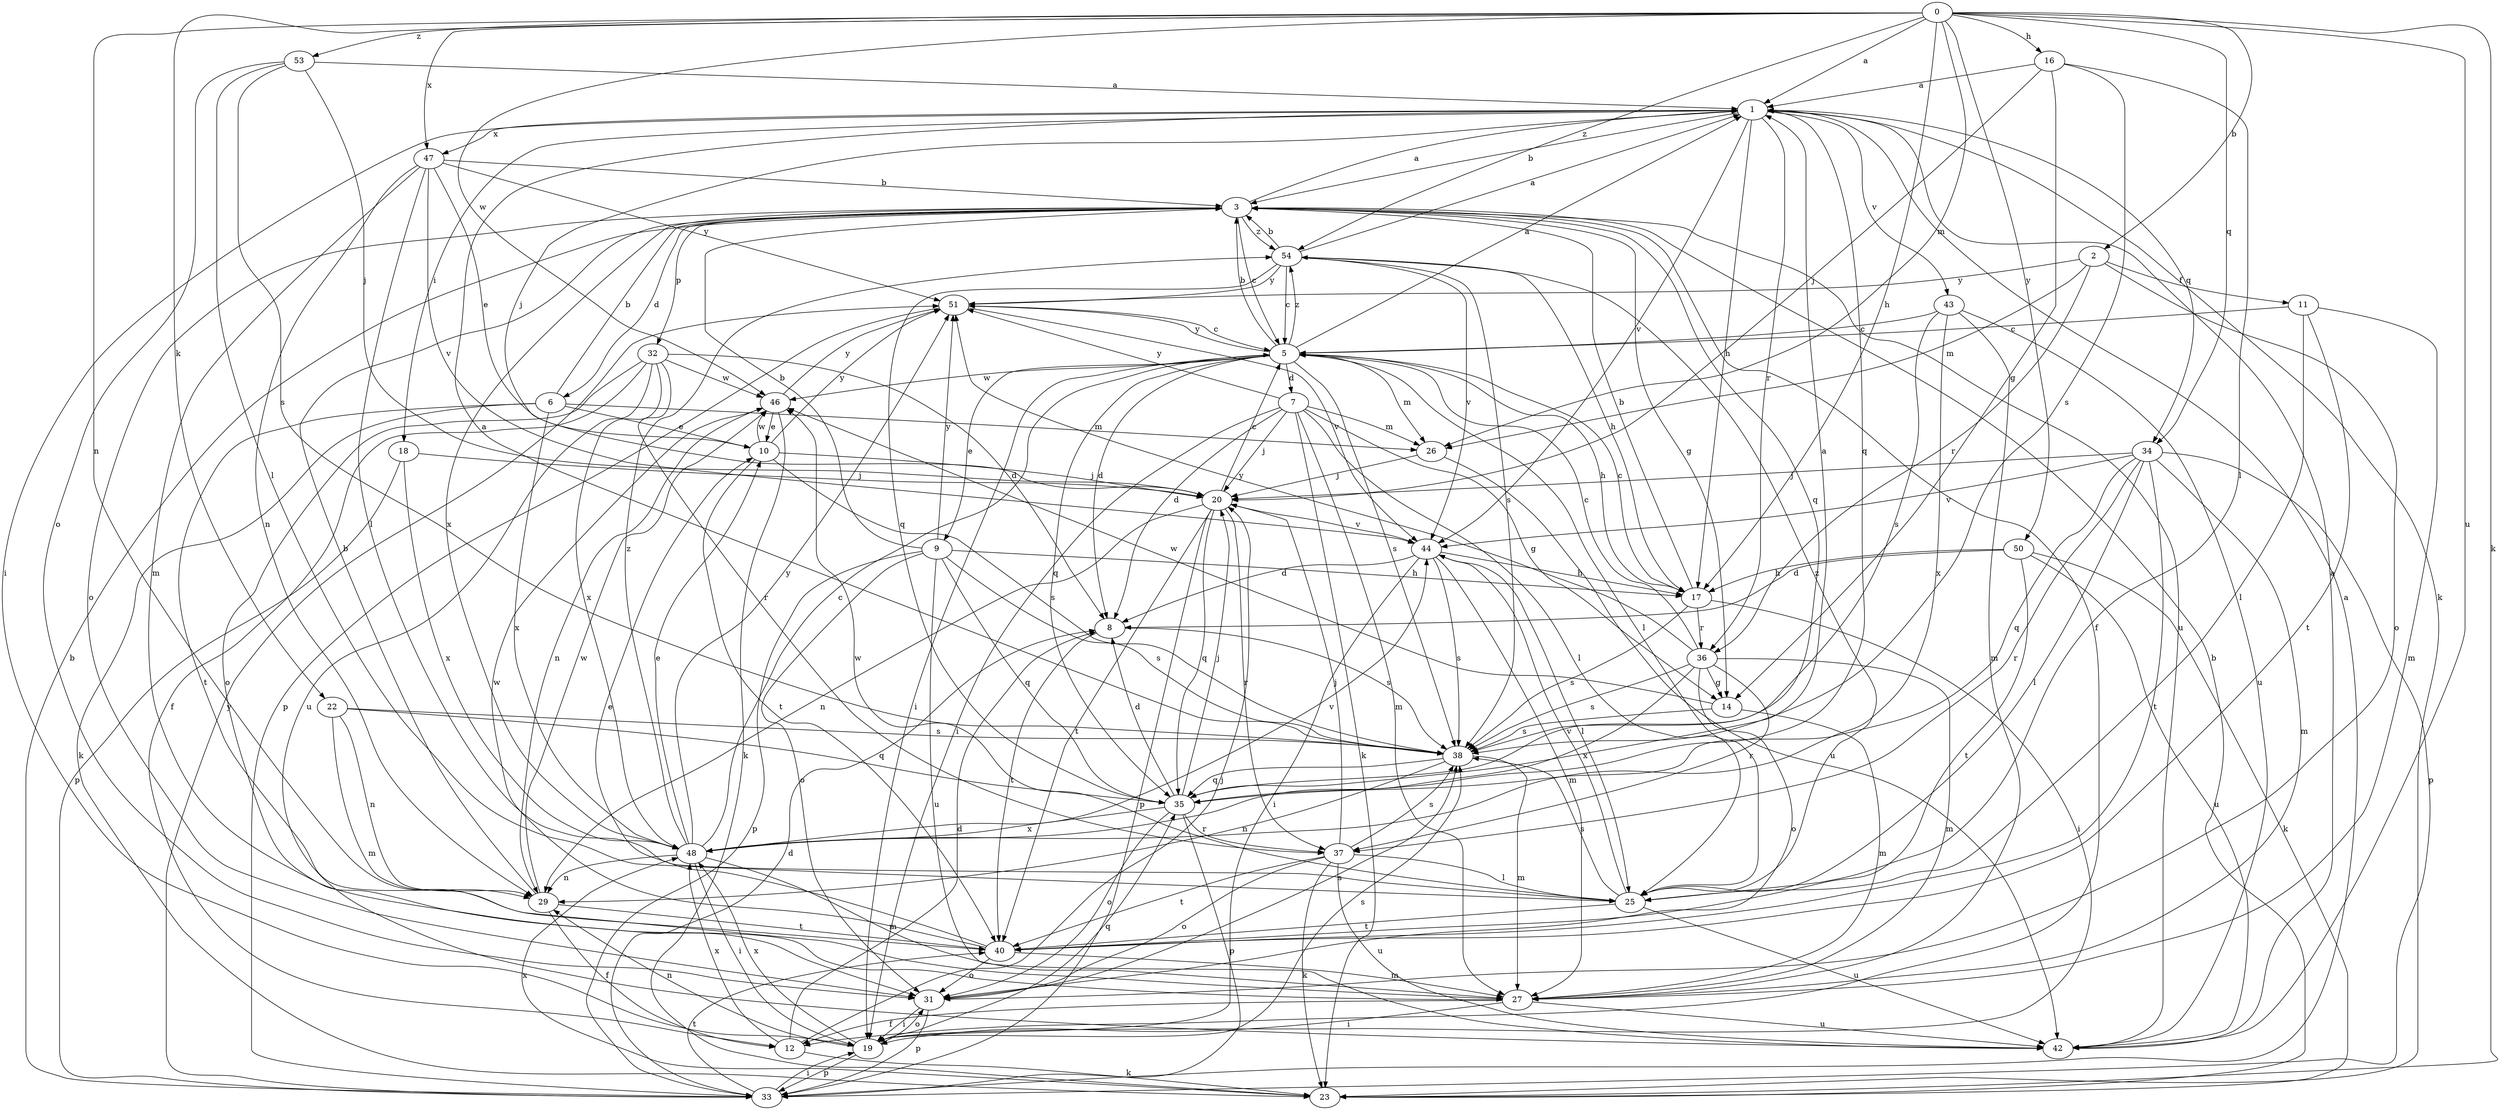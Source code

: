 strict digraph  {
0;
1;
2;
3;
5;
6;
7;
8;
9;
10;
11;
12;
14;
16;
17;
18;
19;
20;
22;
23;
25;
26;
27;
29;
31;
32;
33;
34;
35;
36;
37;
38;
40;
42;
43;
44;
46;
47;
48;
50;
51;
53;
54;
0 -> 1  [label=a];
0 -> 2  [label=b];
0 -> 16  [label=h];
0 -> 17  [label=h];
0 -> 22  [label=k];
0 -> 23  [label=k];
0 -> 26  [label=m];
0 -> 29  [label=n];
0 -> 34  [label=q];
0 -> 42  [label=u];
0 -> 46  [label=w];
0 -> 47  [label=x];
0 -> 50  [label=y];
0 -> 53  [label=z];
0 -> 54  [label=z];
1 -> 3  [label=b];
1 -> 17  [label=h];
1 -> 18  [label=i];
1 -> 19  [label=i];
1 -> 20  [label=j];
1 -> 23  [label=k];
1 -> 34  [label=q];
1 -> 35  [label=q];
1 -> 36  [label=r];
1 -> 43  [label=v];
1 -> 44  [label=v];
1 -> 47  [label=x];
2 -> 11  [label=f];
2 -> 26  [label=m];
2 -> 31  [label=o];
2 -> 36  [label=r];
2 -> 51  [label=y];
3 -> 1  [label=a];
3 -> 5  [label=c];
3 -> 6  [label=d];
3 -> 12  [label=f];
3 -> 14  [label=g];
3 -> 31  [label=o];
3 -> 32  [label=p];
3 -> 35  [label=q];
3 -> 42  [label=u];
3 -> 48  [label=x];
3 -> 54  [label=z];
5 -> 1  [label=a];
5 -> 3  [label=b];
5 -> 7  [label=d];
5 -> 8  [label=d];
5 -> 9  [label=e];
5 -> 17  [label=h];
5 -> 19  [label=i];
5 -> 25  [label=l];
5 -> 26  [label=m];
5 -> 35  [label=q];
5 -> 38  [label=s];
5 -> 46  [label=w];
5 -> 51  [label=y];
5 -> 54  [label=z];
6 -> 3  [label=b];
6 -> 10  [label=e];
6 -> 23  [label=k];
6 -> 26  [label=m];
6 -> 40  [label=t];
6 -> 48  [label=x];
7 -> 8  [label=d];
7 -> 14  [label=g];
7 -> 19  [label=i];
7 -> 20  [label=j];
7 -> 23  [label=k];
7 -> 25  [label=l];
7 -> 26  [label=m];
7 -> 27  [label=m];
7 -> 51  [label=y];
8 -> 38  [label=s];
8 -> 40  [label=t];
9 -> 3  [label=b];
9 -> 17  [label=h];
9 -> 31  [label=o];
9 -> 33  [label=p];
9 -> 35  [label=q];
9 -> 38  [label=s];
9 -> 42  [label=u];
9 -> 51  [label=y];
10 -> 20  [label=j];
10 -> 38  [label=s];
10 -> 40  [label=t];
10 -> 46  [label=w];
10 -> 51  [label=y];
11 -> 5  [label=c];
11 -> 25  [label=l];
11 -> 27  [label=m];
11 -> 40  [label=t];
12 -> 8  [label=d];
12 -> 20  [label=j];
12 -> 23  [label=k];
12 -> 48  [label=x];
14 -> 27  [label=m];
14 -> 38  [label=s];
14 -> 46  [label=w];
16 -> 1  [label=a];
16 -> 14  [label=g];
16 -> 20  [label=j];
16 -> 25  [label=l];
16 -> 38  [label=s];
17 -> 3  [label=b];
17 -> 5  [label=c];
17 -> 19  [label=i];
17 -> 36  [label=r];
17 -> 38  [label=s];
18 -> 20  [label=j];
18 -> 33  [label=p];
18 -> 48  [label=x];
19 -> 29  [label=n];
19 -> 31  [label=o];
19 -> 33  [label=p];
19 -> 35  [label=q];
19 -> 38  [label=s];
19 -> 48  [label=x];
20 -> 5  [label=c];
20 -> 29  [label=n];
20 -> 33  [label=p];
20 -> 35  [label=q];
20 -> 37  [label=r];
20 -> 40  [label=t];
20 -> 44  [label=v];
22 -> 27  [label=m];
22 -> 29  [label=n];
22 -> 35  [label=q];
22 -> 38  [label=s];
23 -> 3  [label=b];
23 -> 48  [label=x];
25 -> 38  [label=s];
25 -> 40  [label=t];
25 -> 42  [label=u];
25 -> 44  [label=v];
25 -> 46  [label=w];
25 -> 54  [label=z];
26 -> 20  [label=j];
26 -> 42  [label=u];
27 -> 12  [label=f];
27 -> 19  [label=i];
27 -> 42  [label=u];
29 -> 3  [label=b];
29 -> 12  [label=f];
29 -> 40  [label=t];
29 -> 46  [label=w];
31 -> 19  [label=i];
31 -> 33  [label=p];
31 -> 38  [label=s];
32 -> 8  [label=d];
32 -> 12  [label=f];
32 -> 31  [label=o];
32 -> 37  [label=r];
32 -> 42  [label=u];
32 -> 46  [label=w];
32 -> 48  [label=x];
33 -> 1  [label=a];
33 -> 3  [label=b];
33 -> 8  [label=d];
33 -> 19  [label=i];
33 -> 40  [label=t];
33 -> 51  [label=y];
34 -> 20  [label=j];
34 -> 25  [label=l];
34 -> 27  [label=m];
34 -> 33  [label=p];
34 -> 35  [label=q];
34 -> 37  [label=r];
34 -> 40  [label=t];
34 -> 44  [label=v];
35 -> 1  [label=a];
35 -> 8  [label=d];
35 -> 20  [label=j];
35 -> 31  [label=o];
35 -> 33  [label=p];
35 -> 37  [label=r];
35 -> 48  [label=x];
36 -> 5  [label=c];
36 -> 14  [label=g];
36 -> 27  [label=m];
36 -> 31  [label=o];
36 -> 37  [label=r];
36 -> 38  [label=s];
36 -> 48  [label=x];
36 -> 51  [label=y];
37 -> 20  [label=j];
37 -> 23  [label=k];
37 -> 25  [label=l];
37 -> 31  [label=o];
37 -> 38  [label=s];
37 -> 40  [label=t];
37 -> 42  [label=u];
38 -> 1  [label=a];
38 -> 27  [label=m];
38 -> 29  [label=n];
38 -> 35  [label=q];
40 -> 10  [label=e];
40 -> 27  [label=m];
40 -> 31  [label=o];
40 -> 46  [label=w];
42 -> 1  [label=a];
43 -> 5  [label=c];
43 -> 27  [label=m];
43 -> 38  [label=s];
43 -> 42  [label=u];
43 -> 48  [label=x];
44 -> 8  [label=d];
44 -> 17  [label=h];
44 -> 19  [label=i];
44 -> 25  [label=l];
44 -> 27  [label=m];
44 -> 38  [label=s];
46 -> 10  [label=e];
46 -> 23  [label=k];
46 -> 29  [label=n];
46 -> 51  [label=y];
47 -> 3  [label=b];
47 -> 10  [label=e];
47 -> 25  [label=l];
47 -> 27  [label=m];
47 -> 29  [label=n];
47 -> 44  [label=v];
47 -> 51  [label=y];
48 -> 5  [label=c];
48 -> 10  [label=e];
48 -> 19  [label=i];
48 -> 27  [label=m];
48 -> 29  [label=n];
48 -> 44  [label=v];
48 -> 51  [label=y];
48 -> 54  [label=z];
50 -> 8  [label=d];
50 -> 17  [label=h];
50 -> 23  [label=k];
50 -> 40  [label=t];
50 -> 42  [label=u];
51 -> 5  [label=c];
51 -> 33  [label=p];
51 -> 44  [label=v];
53 -> 1  [label=a];
53 -> 20  [label=j];
53 -> 25  [label=l];
53 -> 31  [label=o];
53 -> 38  [label=s];
54 -> 1  [label=a];
54 -> 3  [label=b];
54 -> 5  [label=c];
54 -> 17  [label=h];
54 -> 35  [label=q];
54 -> 38  [label=s];
54 -> 44  [label=v];
54 -> 51  [label=y];
}
